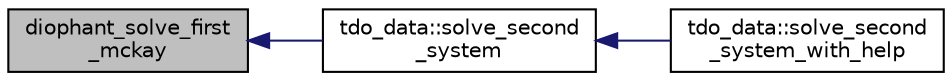 digraph "diophant_solve_first_mckay"
{
  edge [fontname="Helvetica",fontsize="10",labelfontname="Helvetica",labelfontsize="10"];
  node [fontname="Helvetica",fontsize="10",shape=record];
  rankdir="LR";
  Node31 [label="diophant_solve_first\l_mckay",height=0.2,width=0.4,color="black", fillcolor="grey75", style="filled", fontcolor="black"];
  Node31 -> Node32 [dir="back",color="midnightblue",fontsize="10",style="solid",fontname="Helvetica"];
  Node32 [label="tdo_data::solve_second\l_system",height=0.2,width=0.4,color="black", fillcolor="white", style="filled",URL="$dc/d0d/classtdo__data.html#af722419adafb1c21a5f2a5b9fbadb0e3"];
  Node32 -> Node33 [dir="back",color="midnightblue",fontsize="10",style="solid",fontname="Helvetica"];
  Node33 [label="tdo_data::solve_second\l_system_with_help",height=0.2,width=0.4,color="black", fillcolor="white", style="filled",URL="$dc/d0d/classtdo__data.html#a3586a50dcb7a01843a2aa3a4f5a8c35d"];
}
